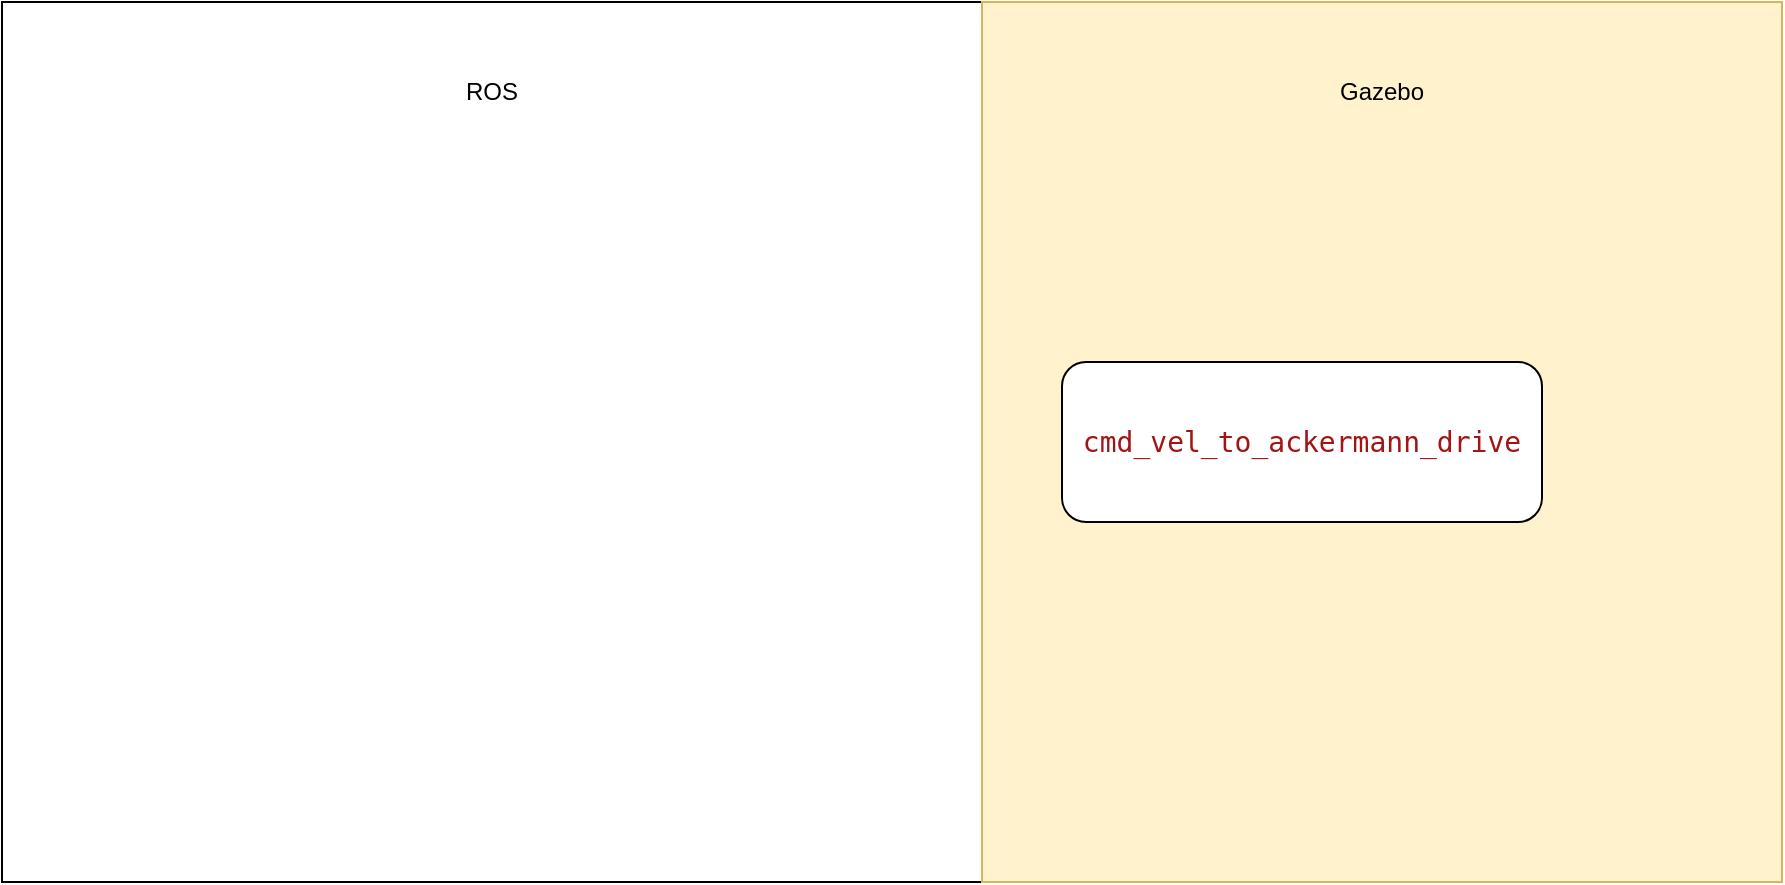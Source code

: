 <mxfile>
    <diagram id="8a2DOsBsUC988ahwCiBG" name="Page-1">
        <mxGraphModel dx="2139" dy="822" grid="1" gridSize="10" guides="1" tooltips="1" connect="1" arrows="1" fold="1" page="1" pageScale="1" pageWidth="850" pageHeight="1100" math="0" shadow="0">
            <root>
                <mxCell id="0"/>
                <mxCell id="1" parent="0"/>
                <mxCell id="2" value="" style="rounded=0;whiteSpace=wrap;html=1;" vertex="1" parent="1">
                    <mxGeometry x="-10" y="120" width="490" height="440" as="geometry"/>
                </mxCell>
                <mxCell id="3" value="" style="rounded=0;whiteSpace=wrap;html=1;fillColor=#fff2cc;strokeColor=#d6b656;" vertex="1" parent="1">
                    <mxGeometry x="480" y="120" width="400" height="440" as="geometry"/>
                </mxCell>
                <mxCell id="4" value="&lt;div style=&quot;color: rgb(59, 59, 59); background-color: rgb(255, 255, 255); font-family: &amp;quot;Droid Sans Mono&amp;quot;, &amp;quot;monospace&amp;quot;, monospace; font-size: 14px; line-height: 19px;&quot;&gt;&lt;span style=&quot;color: #a31515;&quot;&gt;cmd_vel_to_ackermann_drive&lt;/span&gt;&lt;/div&gt;" style="rounded=1;whiteSpace=wrap;html=1;" vertex="1" parent="1">
                    <mxGeometry x="520" y="300" width="240" height="80" as="geometry"/>
                </mxCell>
                <mxCell id="5" value="Gazebo" style="text;html=1;strokeColor=none;fillColor=none;align=center;verticalAlign=middle;whiteSpace=wrap;rounded=0;" vertex="1" parent="1">
                    <mxGeometry x="650" y="150" width="60" height="30" as="geometry"/>
                </mxCell>
                <mxCell id="6" value="ROS" style="text;html=1;strokeColor=none;fillColor=none;align=center;verticalAlign=middle;whiteSpace=wrap;rounded=0;" vertex="1" parent="1">
                    <mxGeometry x="205" y="150" width="60" height="30" as="geometry"/>
                </mxCell>
            </root>
        </mxGraphModel>
    </diagram>
</mxfile>